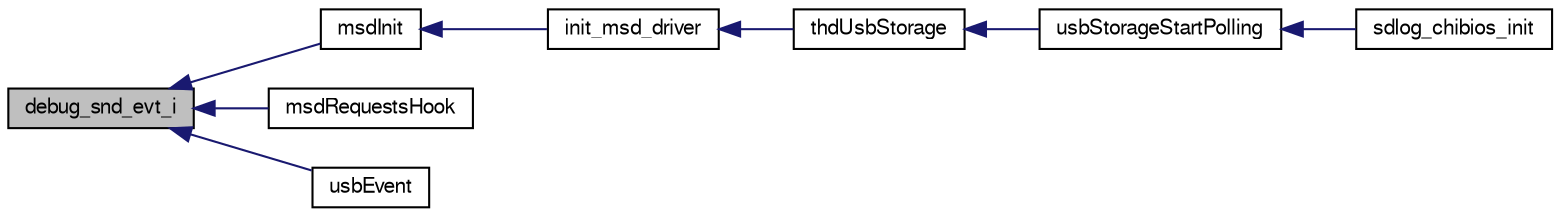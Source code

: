 digraph "debug_snd_evt_i"
{
  edge [fontname="FreeSans",fontsize="10",labelfontname="FreeSans",labelfontsize="10"];
  node [fontname="FreeSans",fontsize="10",shape=record];
  rankdir="LR";
  Node1 [label="debug_snd_evt_i",height=0.2,width=0.4,color="black", fillcolor="grey75", style="filled", fontcolor="black"];
  Node1 -> Node2 [dir="back",color="midnightblue",fontsize="10",style="solid",fontname="FreeSans"];
  Node2 [label="msdInit",height=0.2,width=0.4,color="black", fillcolor="white", style="filled",URL="$usb__msd_8h.html#a9030d48fbe74f8689d41984bd08edf51",tooltip="Initializes a USB mass storage driver. "];
  Node2 -> Node3 [dir="back",color="midnightblue",fontsize="10",style="solid",fontname="FreeSans"];
  Node3 [label="init_msd_driver",height=0.2,width=0.4,color="black", fillcolor="white", style="filled",URL="$usb__msd_8h.html#a2c07ac4c24d02f56c726c38477e98b01"];
  Node3 -> Node4 [dir="back",color="midnightblue",fontsize="10",style="solid",fontname="FreeSans"];
  Node4 [label="thdUsbStorage",height=0.2,width=0.4,color="black", fillcolor="white", style="filled",URL="$usbStorage_8c.html#a03e36a472f457f472fc7031d798eac45"];
  Node4 -> Node5 [dir="back",color="midnightblue",fontsize="10",style="solid",fontname="FreeSans"];
  Node5 [label="usbStorageStartPolling",height=0.2,width=0.4,color="black", fillcolor="white", style="filled",URL="$usbStorage_8h.html#a12081a3972cd8a738a527d104c647665"];
  Node5 -> Node6 [dir="back",color="midnightblue",fontsize="10",style="solid",fontname="FreeSans"];
  Node6 [label="sdlog_chibios_init",height=0.2,width=0.4,color="black", fillcolor="white", style="filled",URL="$sdlog__chibios_8h.html#aeeba7682db35a9becddc07935f5d256a"];
  Node1 -> Node7 [dir="back",color="midnightblue",fontsize="10",style="solid",fontname="FreeSans"];
  Node7 [label="msdRequestsHook",height=0.2,width=0.4,color="black", fillcolor="white", style="filled",URL="$usb__msd_8h.html#a1f3d62cc8e7c0a2085826d1bdb794b90",tooltip="Default requests hook. "];
  Node1 -> Node8 [dir="back",color="midnightblue",fontsize="10",style="solid",fontname="FreeSans"];
  Node8 [label="usbEvent",height=0.2,width=0.4,color="black", fillcolor="white", style="filled",URL="$usb__msd_8c.html#a1ff1ec942dc13d30fc5c898a7c2388d8"];
}
